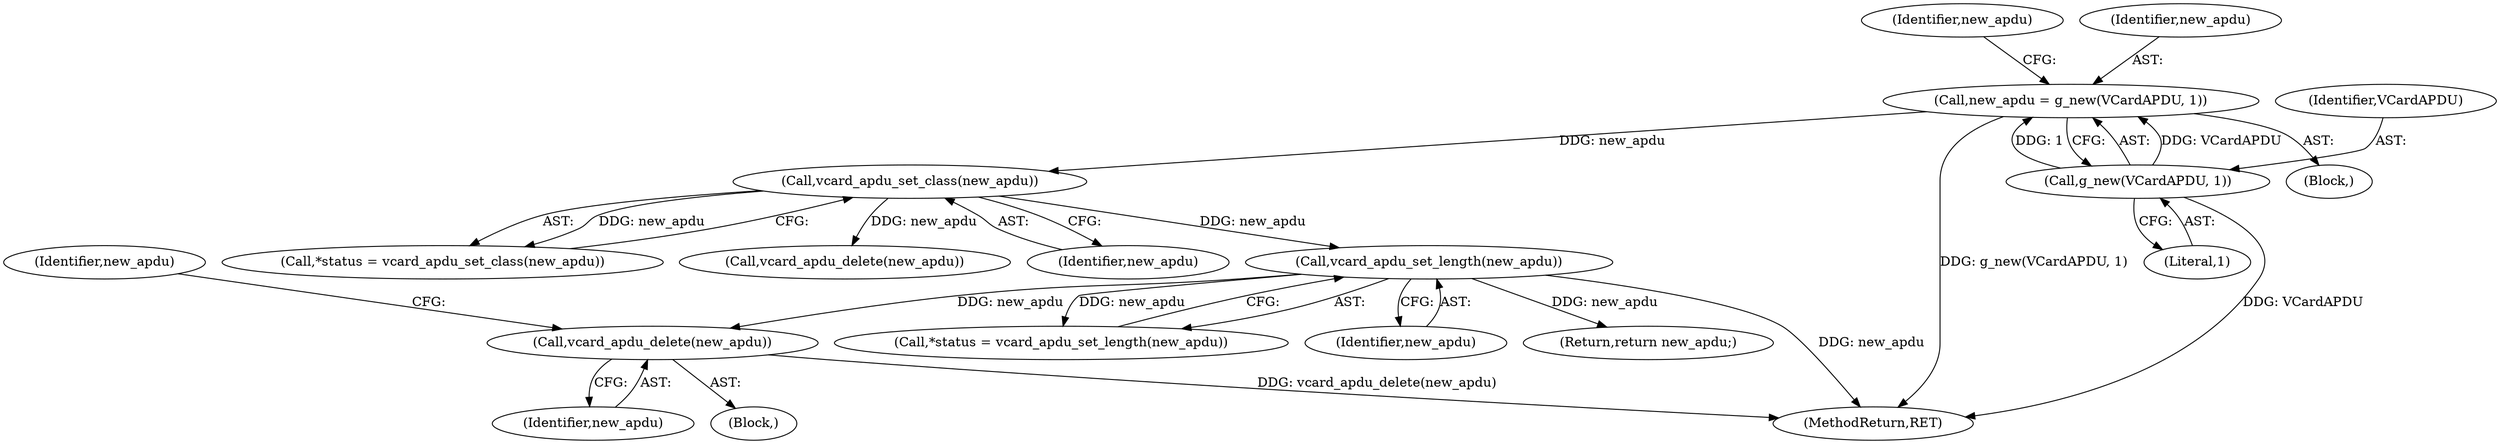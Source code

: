digraph "0_spice_9113dc6a303604a2d9812ac70c17d076ef11886c@API" {
"1000164" [label="(Call,vcard_apdu_delete(new_apdu))"];
"1000156" [label="(Call,vcard_apdu_set_length(new_apdu))"];
"1000141" [label="(Call,vcard_apdu_set_class(new_apdu))"];
"1000121" [label="(Call,new_apdu = g_new(VCardAPDU, 1))"];
"1000123" [label="(Call,g_new(VCardAPDU, 1))"];
"1000164" [label="(Call,vcard_apdu_delete(new_apdu))"];
"1000121" [label="(Call,new_apdu = g_new(VCardAPDU, 1))"];
"1000128" [label="(Identifier,new_apdu)"];
"1000138" [label="(Call,*status = vcard_apdu_set_class(new_apdu))"];
"1000122" [label="(Identifier,new_apdu)"];
"1000149" [label="(Call,vcard_apdu_delete(new_apdu))"];
"1000156" [label="(Call,vcard_apdu_set_length(new_apdu))"];
"1000167" [label="(Identifier,new_apdu)"];
"1000125" [label="(Literal,1)"];
"1000171" [label="(MethodReturn,RET)"];
"1000153" [label="(Call,*status = vcard_apdu_set_length(new_apdu))"];
"1000165" [label="(Identifier,new_apdu)"];
"1000157" [label="(Identifier,new_apdu)"];
"1000142" [label="(Identifier,new_apdu)"];
"1000104" [label="(Block,)"];
"1000123" [label="(Call,g_new(VCardAPDU, 1))"];
"1000124" [label="(Identifier,VCardAPDU)"];
"1000163" [label="(Block,)"];
"1000141" [label="(Call,vcard_apdu_set_class(new_apdu))"];
"1000169" [label="(Return,return new_apdu;)"];
"1000164" -> "1000163"  [label="AST: "];
"1000164" -> "1000165"  [label="CFG: "];
"1000165" -> "1000164"  [label="AST: "];
"1000167" -> "1000164"  [label="CFG: "];
"1000164" -> "1000171"  [label="DDG: vcard_apdu_delete(new_apdu)"];
"1000156" -> "1000164"  [label="DDG: new_apdu"];
"1000156" -> "1000153"  [label="AST: "];
"1000156" -> "1000157"  [label="CFG: "];
"1000157" -> "1000156"  [label="AST: "];
"1000153" -> "1000156"  [label="CFG: "];
"1000156" -> "1000171"  [label="DDG: new_apdu"];
"1000156" -> "1000153"  [label="DDG: new_apdu"];
"1000141" -> "1000156"  [label="DDG: new_apdu"];
"1000156" -> "1000169"  [label="DDG: new_apdu"];
"1000141" -> "1000138"  [label="AST: "];
"1000141" -> "1000142"  [label="CFG: "];
"1000142" -> "1000141"  [label="AST: "];
"1000138" -> "1000141"  [label="CFG: "];
"1000141" -> "1000138"  [label="DDG: new_apdu"];
"1000121" -> "1000141"  [label="DDG: new_apdu"];
"1000141" -> "1000149"  [label="DDG: new_apdu"];
"1000121" -> "1000104"  [label="AST: "];
"1000121" -> "1000123"  [label="CFG: "];
"1000122" -> "1000121"  [label="AST: "];
"1000123" -> "1000121"  [label="AST: "];
"1000128" -> "1000121"  [label="CFG: "];
"1000121" -> "1000171"  [label="DDG: g_new(VCardAPDU, 1)"];
"1000123" -> "1000121"  [label="DDG: VCardAPDU"];
"1000123" -> "1000121"  [label="DDG: 1"];
"1000123" -> "1000125"  [label="CFG: "];
"1000124" -> "1000123"  [label="AST: "];
"1000125" -> "1000123"  [label="AST: "];
"1000123" -> "1000171"  [label="DDG: VCardAPDU"];
}
